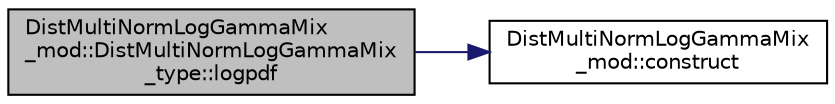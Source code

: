 digraph "DistMultiNormLogGammaMix_mod::DistMultiNormLogGammaMix_type::logpdf"
{
 // LATEX_PDF_SIZE
  edge [fontname="Helvetica",fontsize="10",labelfontname="Helvetica",labelfontsize="10"];
  node [fontname="Helvetica",fontsize="10",shape=record];
  rankdir="LR";
  Node1 [label="DistMultiNormLogGammaMix\l_mod::DistMultiNormLogGammaMix\l_type::logpdf",height=0.2,width=0.4,color="black", fillcolor="grey75", style="filled", fontcolor="black",tooltip=" "];
  Node1 -> Node2 [color="midnightblue",fontsize="10",style="solid",fontname="Helvetica"];
  Node2 [label="DistMultiNormLogGammaMix\l_mod::construct",height=0.2,width=0.4,color="black", fillcolor="white", style="filled",URL="$namespaceDistMultiNormLogGammaMix__mod.html#a9d8784b55f33410e3fac83176effbbe6",tooltip="Set the DistMultiNormLogGammaMix properties and return an object of type DistMultiNormLogGammaMix_typ..."];
}
